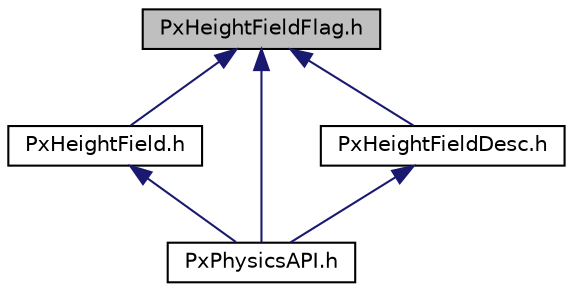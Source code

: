 digraph "PxHeightFieldFlag.h"
{
  edge [fontname="Helvetica",fontsize="10",labelfontname="Helvetica",labelfontsize="10"];
  node [fontname="Helvetica",fontsize="10",shape=record];
  Node0 [label="PxHeightFieldFlag.h",height=0.2,width=0.4,color="black", fillcolor="grey75", style="filled", fontcolor="black"];
  Node0 -> Node1 [dir="back",color="midnightblue",fontsize="10",style="solid",fontname="Helvetica"];
  Node1 [label="PxHeightField.h",height=0.2,width=0.4,color="black", fillcolor="white", style="filled",URL="$PxHeightField_8h.html"];
  Node1 -> Node2 [dir="back",color="midnightblue",fontsize="10",style="solid",fontname="Helvetica"];
  Node2 [label="PxPhysicsAPI.h",height=0.2,width=0.4,color="black", fillcolor="white", style="filled",URL="$PxPhysicsAPI_8h.html"];
  Node0 -> Node3 [dir="back",color="midnightblue",fontsize="10",style="solid",fontname="Helvetica"];
  Node3 [label="PxHeightFieldDesc.h",height=0.2,width=0.4,color="black", fillcolor="white", style="filled",URL="$PxHeightFieldDesc_8h.html"];
  Node3 -> Node2 [dir="back",color="midnightblue",fontsize="10",style="solid",fontname="Helvetica"];
  Node0 -> Node2 [dir="back",color="midnightblue",fontsize="10",style="solid",fontname="Helvetica"];
}
